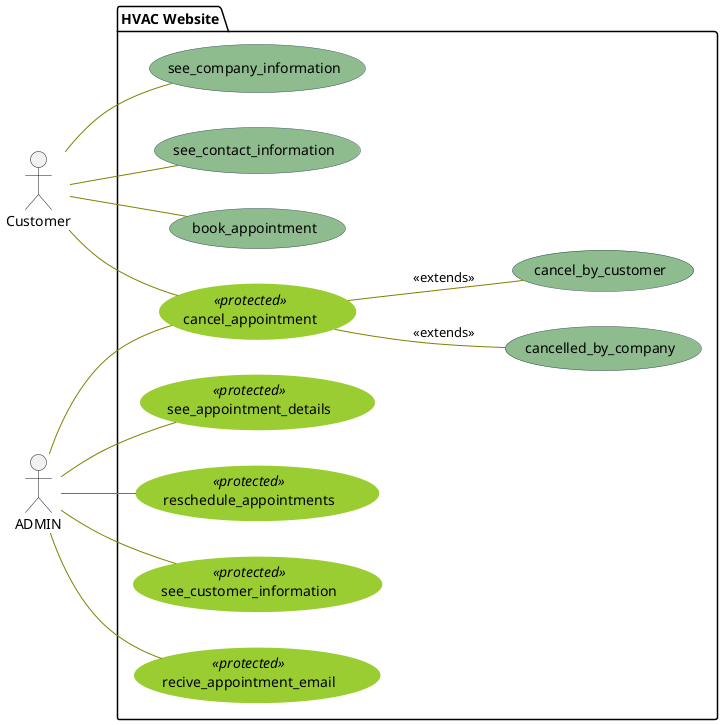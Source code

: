 @startuml usecase_diagram_hvac_system

left to right direction


skinparam usecase {
    BackgroundColor DarkSeaGreen
    BorderColor DarkSlateGray

    BackgroundColor<< protected >> YellowGreen
    BorderColor<< protected >> YellowGreen

    

    ArrowColor Olive
}






'ACTORS
ACTOR Customer as customer
ACTOR ADMIN as admin

'WEB APP
package "HVAC Website" as wb{
    usecase see_company_information
    usecase see_contact_information
    usecase book_appointment

    usecase cancel_appointment<< protected >>

    usecase see_appointment_details<< protected >>
    usecase reschedule_appointments << protected >>
    usecase see_customer_information << protected >>
    usecase recive_appointment_email << protected >>

    usecase cancelled_by_company
    usecase cancel_by_customer


    cancel_appointment--cancel_by_customer: <<extends>>
    cancel_appointment--cancelled_by_company: <<extends>>
}

'LINKS
customer--book_appointment
customer--see_company_information
customer--see_contact_information
customer--cancel_appointment

admin--see_appointment_details
admin--recive_appointment_email
admin--reschedule_appointments
admin--see_customer_information
admin--cancel_appointment




@enduml
